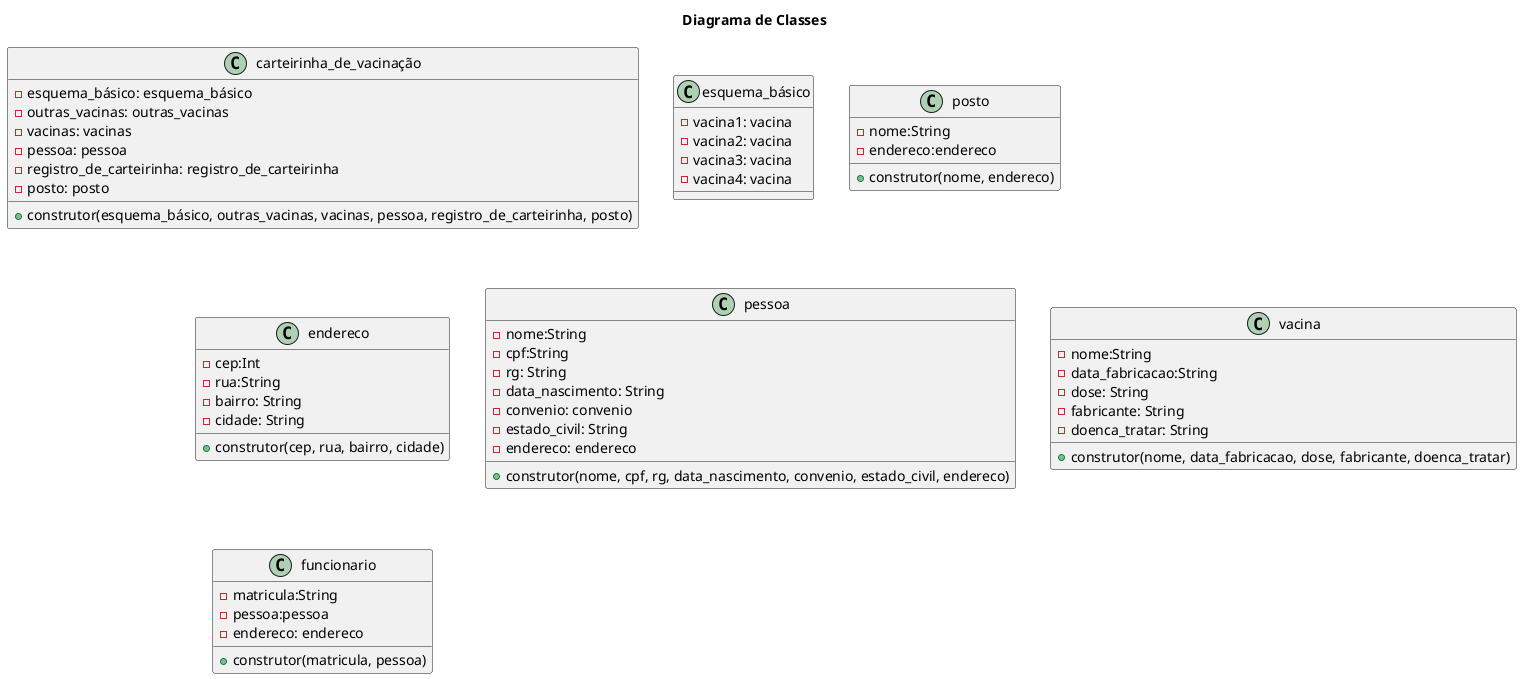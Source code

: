 @startuml herenca composicao

title Diagrama de Classes

class carteirinha_de_vacinação{
    - esquema_básico: esquema_básico
    - outras_vacinas: outras_vacinas
    - vacinas: vacinas
    - pessoa: pessoa
    - registro_de_carteirinha: registro_de_carteirinha
    - posto: posto
    + construtor(esquema_básico, outras_vacinas, vacinas, pessoa, registro_de_carteirinha, posto)
} 


class esquema_básico{
    - vacina1: vacina
    - vacina2: vacina
    - vacina3: vacina
    - vacina4: vacina 
} 

class posto{
    - nome:String
    - endereco:endereco
    + construtor(nome, endereco)

}

class endereco{
    - cep:Int
    - rua:String
    - bairro: String
    - cidade: String
    + construtor(cep, rua, bairro, cidade)
}

class pessoa{
    - nome:String
    - cpf:String
    - rg: String
    - data_nascimento: String
    - convenio: convenio
    - estado_civil: String
    - endereco: endereco
    + construtor(nome, cpf, rg, data_nascimento, convenio, estado_civil, endereco)
}
class vacina{
    - nome:String
    - data_fabricacao:String
    - dose: String
    - fabricante: String
    - doenca_tratar: String
    + construtor(nome, data_fabricacao, dose, fabricante, doenca_tratar)
}

class funcionario{
    - matricula:String
    - pessoa:pessoa
    - endereco: endereco
    + construtor(matricula, pessoa)
}

@enduml 